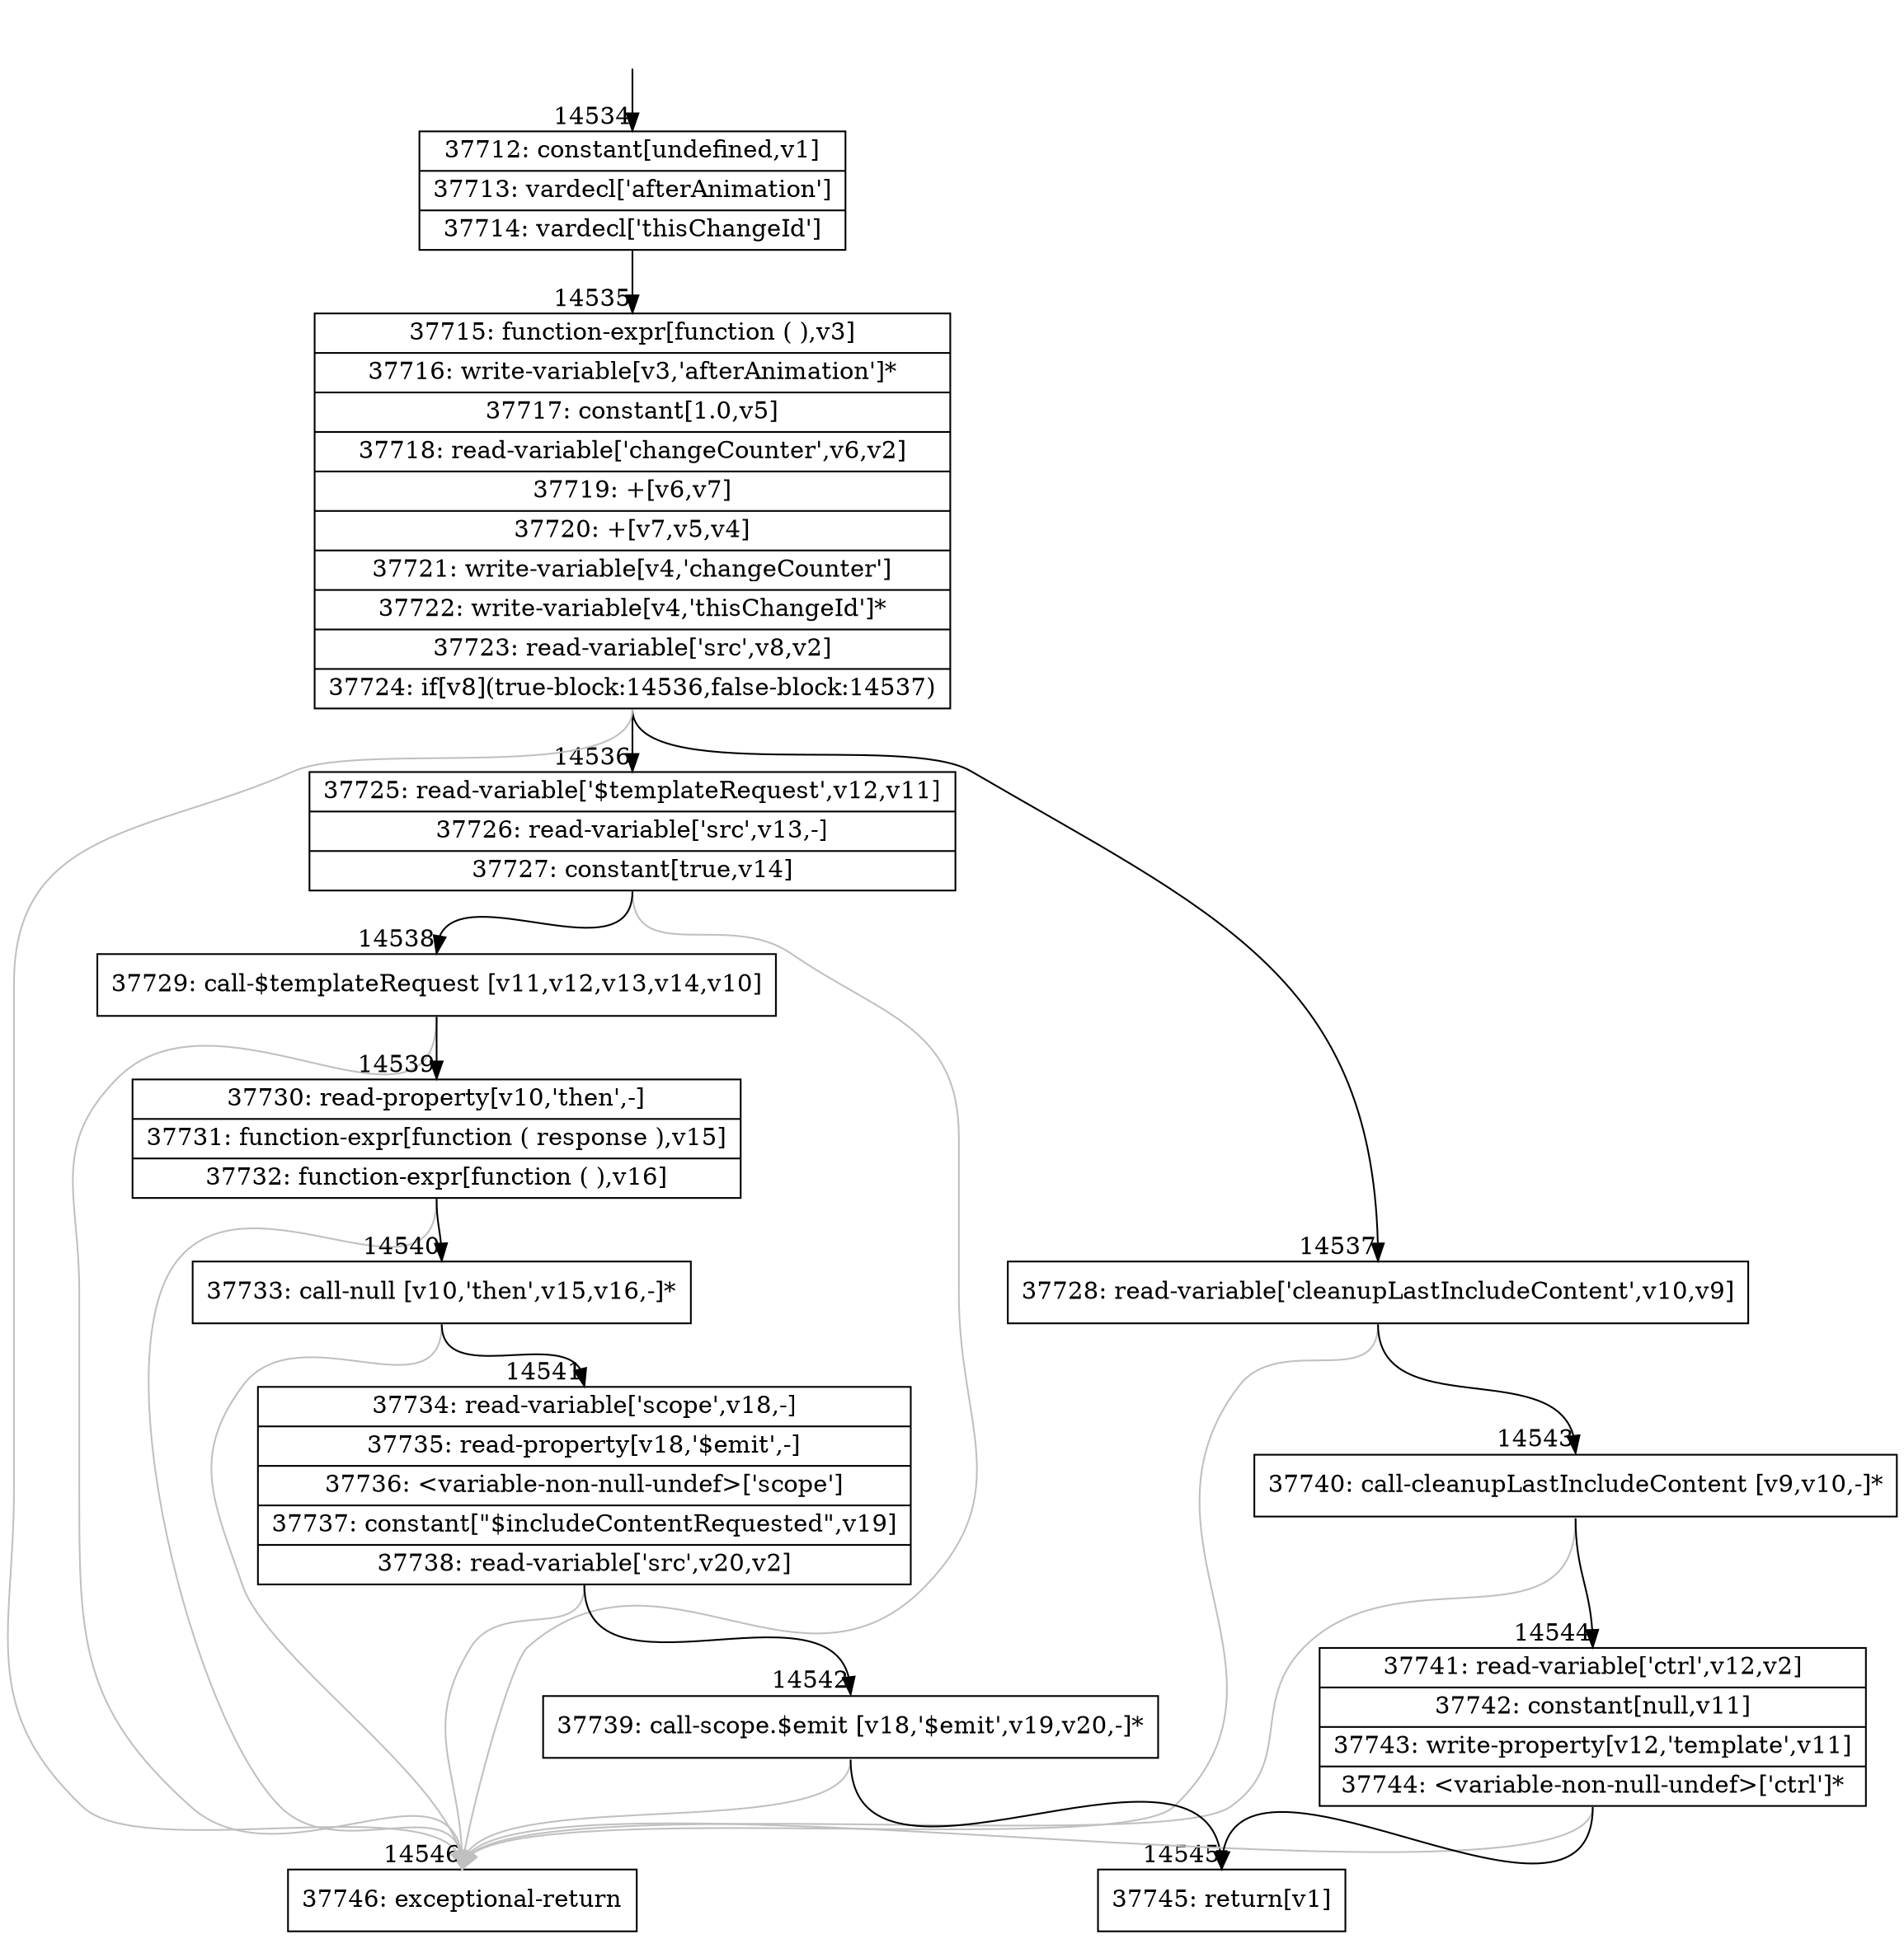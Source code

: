 digraph {
rankdir="TD"
BB_entry1155[shape=none,label=""];
BB_entry1155 -> BB14534 [tailport=s, headport=n, headlabel="    14534"]
BB14534 [shape=record label="{37712: constant[undefined,v1]|37713: vardecl['afterAnimation']|37714: vardecl['thisChangeId']}" ] 
BB14534 -> BB14535 [tailport=s, headport=n, headlabel="      14535"]
BB14535 [shape=record label="{37715: function-expr[function ( ),v3]|37716: write-variable[v3,'afterAnimation']*|37717: constant[1.0,v5]|37718: read-variable['changeCounter',v6,v2]|37719: +[v6,v7]|37720: +[v7,v5,v4]|37721: write-variable[v4,'changeCounter']|37722: write-variable[v4,'thisChangeId']*|37723: read-variable['src',v8,v2]|37724: if[v8](true-block:14536,false-block:14537)}" ] 
BB14535 -> BB14536 [tailport=s, headport=n, headlabel="      14536"]
BB14535 -> BB14537 [tailport=s, headport=n, headlabel="      14537"]
BB14535 -> BB14546 [tailport=s, headport=n, color=gray, headlabel="      14546"]
BB14536 [shape=record label="{37725: read-variable['$templateRequest',v12,v11]|37726: read-variable['src',v13,-]|37727: constant[true,v14]}" ] 
BB14536 -> BB14538 [tailport=s, headport=n, headlabel="      14538"]
BB14536 -> BB14546 [tailport=s, headport=n, color=gray]
BB14537 [shape=record label="{37728: read-variable['cleanupLastIncludeContent',v10,v9]}" ] 
BB14537 -> BB14543 [tailport=s, headport=n, headlabel="      14543"]
BB14537 -> BB14546 [tailport=s, headport=n, color=gray]
BB14538 [shape=record label="{37729: call-$templateRequest [v11,v12,v13,v14,v10]}" ] 
BB14538 -> BB14539 [tailport=s, headport=n, headlabel="      14539"]
BB14538 -> BB14546 [tailport=s, headport=n, color=gray]
BB14539 [shape=record label="{37730: read-property[v10,'then',-]|37731: function-expr[function ( response ),v15]|37732: function-expr[function ( ),v16]}" ] 
BB14539 -> BB14540 [tailport=s, headport=n, headlabel="      14540"]
BB14539 -> BB14546 [tailport=s, headport=n, color=gray]
BB14540 [shape=record label="{37733: call-null [v10,'then',v15,v16,-]*}" ] 
BB14540 -> BB14541 [tailport=s, headport=n, headlabel="      14541"]
BB14540 -> BB14546 [tailport=s, headport=n, color=gray]
BB14541 [shape=record label="{37734: read-variable['scope',v18,-]|37735: read-property[v18,'$emit',-]|37736: \<variable-non-null-undef\>['scope']|37737: constant[\"$includeContentRequested\",v19]|37738: read-variable['src',v20,v2]}" ] 
BB14541 -> BB14542 [tailport=s, headport=n, headlabel="      14542"]
BB14541 -> BB14546 [tailport=s, headport=n, color=gray]
BB14542 [shape=record label="{37739: call-scope.$emit [v18,'$emit',v19,v20,-]*}" ] 
BB14542 -> BB14545 [tailport=s, headport=n, headlabel="      14545"]
BB14542 -> BB14546 [tailport=s, headport=n, color=gray]
BB14543 [shape=record label="{37740: call-cleanupLastIncludeContent [v9,v10,-]*}" ] 
BB14543 -> BB14544 [tailport=s, headport=n, headlabel="      14544"]
BB14543 -> BB14546 [tailport=s, headport=n, color=gray]
BB14544 [shape=record label="{37741: read-variable['ctrl',v12,v2]|37742: constant[null,v11]|37743: write-property[v12,'template',v11]|37744: \<variable-non-null-undef\>['ctrl']*}" ] 
BB14544 -> BB14545 [tailport=s, headport=n]
BB14544 -> BB14546 [tailport=s, headport=n, color=gray]
BB14545 [shape=record label="{37745: return[v1]}" ] 
BB14546 [shape=record label="{37746: exceptional-return}" ] 
//#$~ 24104
}
